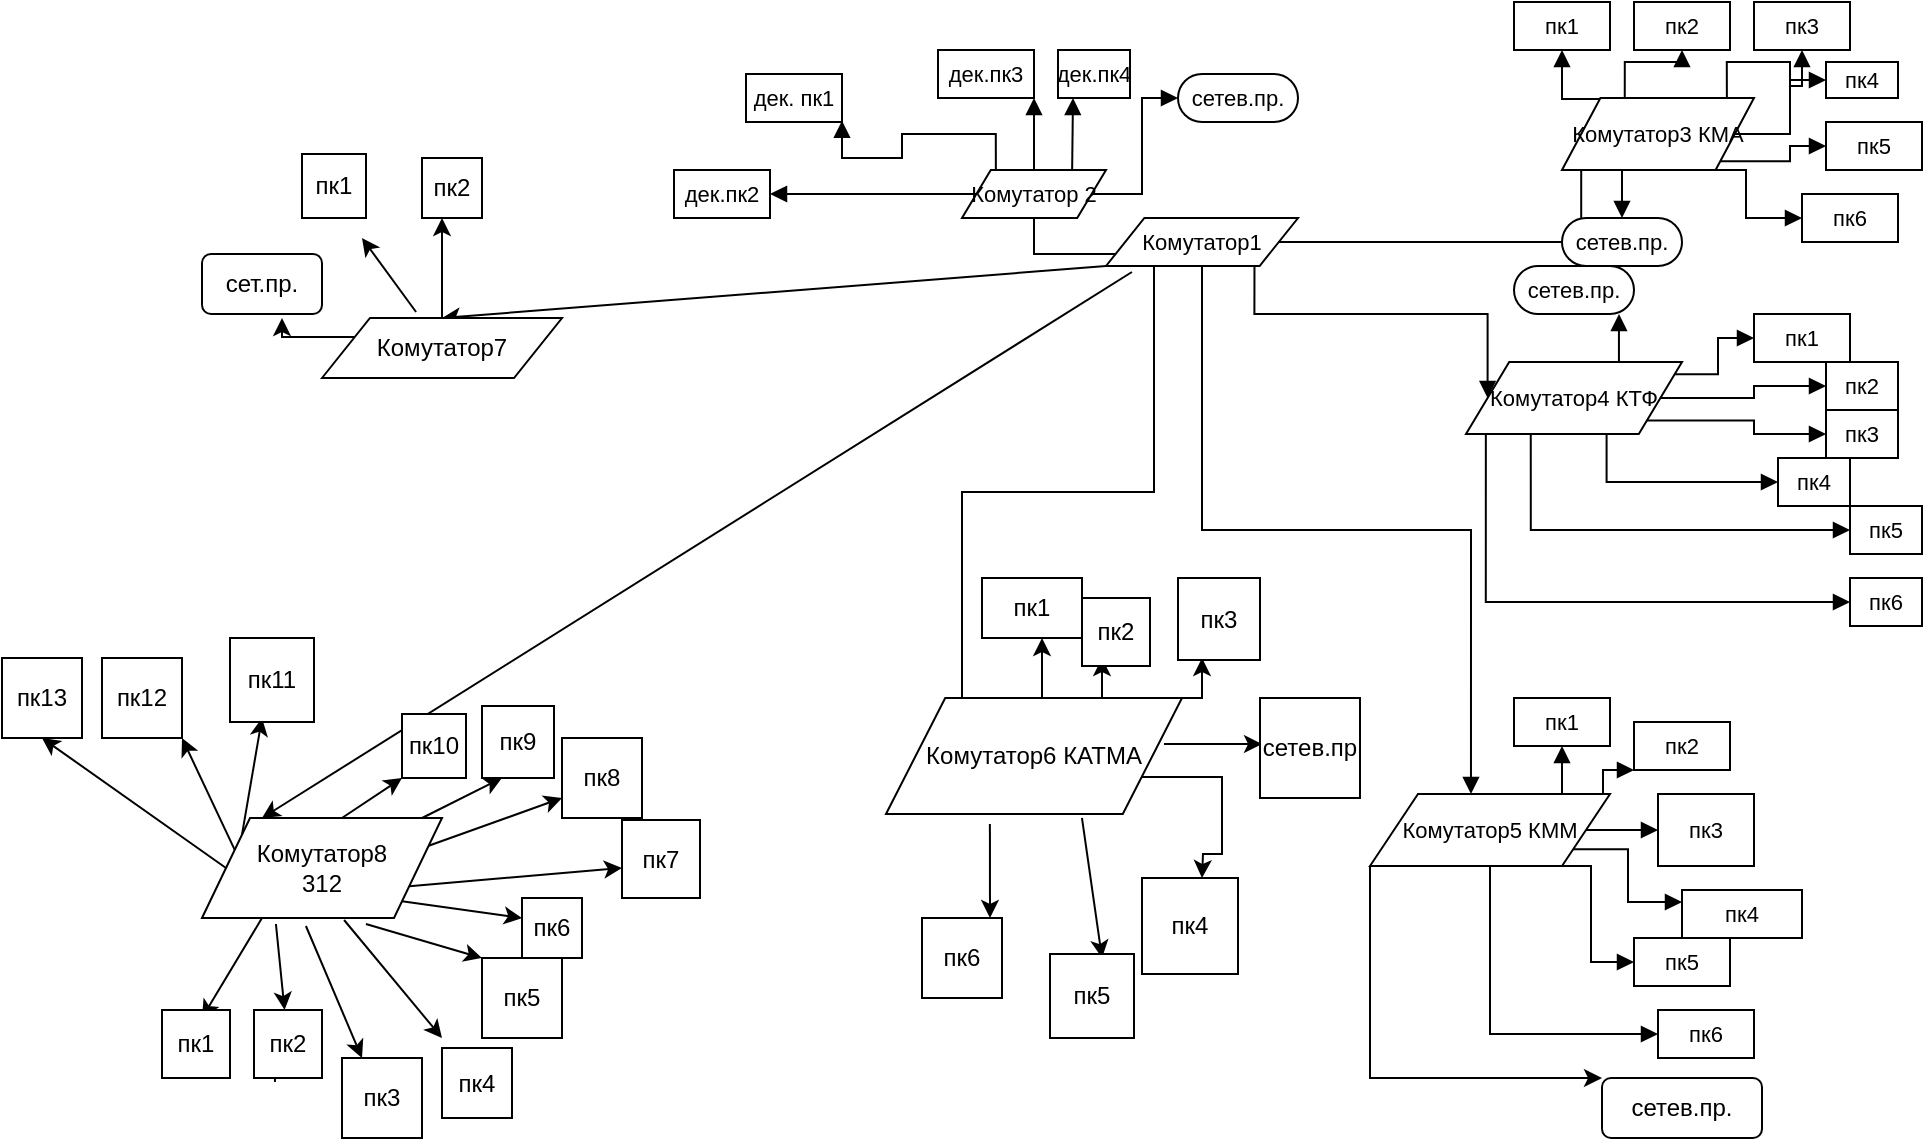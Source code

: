 <mxfile version="12.9.4" type="github">
  <diagram id="tCEdVtV2yrPyuMiL_AUU" name="Page-1">
    <mxGraphModel dx="1695" dy="492" grid="1" gridSize="10" guides="1" tooltips="1" connect="1" arrows="1" fold="1" page="1" pageScale="1" pageWidth="827" pageHeight="1169" math="0" shadow="0">
      <root>
        <mxCell id="0" />
        <mxCell id="1" parent="0" />
        <UserObject label="Комутатор 2" lucidchartObjectId="yBeLvzLdUMYs" id="kMEdtkKHNA9m5cFZhIJ4-67">
          <mxCell style="html=1;whiteSpace=wrap;shape=parallelogram;perimeter=parallelogramPerimeter;anchorPointDirection=0;fontSize=11;fontColor=#000000;spacing=3;strokeOpacity=100;" vertex="1" parent="1">
            <mxGeometry x="370" y="226" width="72" height="24" as="geometry" />
          </mxCell>
        </UserObject>
        <UserObject label="" lucidchartObjectId="WDeLQESorm7B" id="kMEdtkKHNA9m5cFZhIJ4-68">
          <mxCell style="html=1;jettySize=18;fontSize=11;strokeOpacity=100;rounded=1;arcSize=0;edgeStyle=elbowEdgeStyle;startArrow=none;;endArrow=block;endFill=1;;exitX=0.5;exitY=-0.025;exitPerimeter=1;" edge="1" parent="1" source="kMEdtkKHNA9m5cFZhIJ4-67">
            <mxGeometry width="100" height="100" relative="1" as="geometry">
              <mxPoint x="406" y="190" as="targetPoint" />
            </mxGeometry>
          </mxCell>
        </UserObject>
        <UserObject label="" lucidchartObjectId="7DeLPg19uTbh" id="kMEdtkKHNA9m5cFZhIJ4-69">
          <mxCell style="html=1;jettySize=18;fontSize=11;strokeOpacity=100;rounded=1;arcSize=0;edgeStyle=elbowEdgeStyle;startArrow=none;;endArrow=block;endFill=1;;exitX=0.778;exitY=-0.025;exitPerimeter=1;" edge="1" parent="1" source="kMEdtkKHNA9m5cFZhIJ4-67">
            <mxGeometry width="100" height="100" relative="1" as="geometry">
              <mxPoint x="426" y="190" as="targetPoint" />
            </mxGeometry>
          </mxCell>
        </UserObject>
        <UserObject label="" lucidchartObjectId="zEeLylu3TFvt" id="kMEdtkKHNA9m5cFZhIJ4-70">
          <mxCell style="html=1;jettySize=18;fontSize=11;strokeOpacity=100;rounded=1;arcSize=0;edgeStyle=orthogonalEdgeStyle;startArrow=none;;endArrow=block;endFill=1;;exitX=0.036;exitY=0.5;exitPerimeter=1;entryX=1.012;entryY=0.5;entryPerimeter=1;" edge="1" parent="1" source="kMEdtkKHNA9m5cFZhIJ4-67" target="kMEdtkKHNA9m5cFZhIJ4-72">
            <mxGeometry width="100" height="100" relative="1" as="geometry" />
          </mxCell>
        </UserObject>
        <UserObject label="дек. пк1" lucidchartObjectId="KEeLgRFHK49F" id="kMEdtkKHNA9m5cFZhIJ4-71">
          <mxCell style="html=1;whiteSpace=wrap;;fontSize=11;fontColor=#000000;spacing=3;strokeOpacity=100;" vertex="1" parent="1">
            <mxGeometry x="262" y="178" width="48" height="24" as="geometry" />
          </mxCell>
        </UserObject>
        <UserObject label="дек.пк2" lucidchartObjectId="NFeLBRnP89FJ" id="kMEdtkKHNA9m5cFZhIJ4-72">
          <mxCell style="html=1;whiteSpace=wrap;;fontSize=11;fontColor=#000000;spacing=3;strokeOpacity=100;" vertex="1" parent="1">
            <mxGeometry x="226" y="226" width="48" height="24" as="geometry" />
          </mxCell>
        </UserObject>
        <UserObject label="дек.пк3" lucidchartObjectId="3GeLJVwuW6FZ" id="kMEdtkKHNA9m5cFZhIJ4-73">
          <mxCell style="html=1;whiteSpace=wrap;;fontSize=11;fontColor=#000000;spacing=3;strokeOpacity=100;" vertex="1" parent="1">
            <mxGeometry x="358" y="166" width="48" height="24" as="geometry" />
          </mxCell>
        </UserObject>
        <UserObject label="дек.пк4" lucidchartObjectId="KKeL5k.xJ_Xt" id="kMEdtkKHNA9m5cFZhIJ4-74">
          <mxCell style="html=1;whiteSpace=wrap;;fontSize=11;fontColor=#000000;spacing=3;strokeOpacity=100;" vertex="1" parent="1">
            <mxGeometry x="418" y="166" width="36" height="24" as="geometry" />
          </mxCell>
        </UserObject>
        <UserObject label="" lucidchartObjectId="tLeLnBcP_nJ." id="kMEdtkKHNA9m5cFZhIJ4-75">
          <mxCell style="html=1;jettySize=18;fontSize=11;strokeOpacity=100;rounded=1;arcSize=0;edgeStyle=orthogonalEdgeStyle;startArrow=none;;endArrow=block;endFill=1;;exitX=0.964;exitY=0.5;exitPerimeter=1;entryX=-0.01;entryY=0.5;entryPerimeter=1;" edge="1" parent="1" source="kMEdtkKHNA9m5cFZhIJ4-67" target="kMEdtkKHNA9m5cFZhIJ4-77">
            <mxGeometry width="100" height="100" relative="1" as="geometry" />
          </mxCell>
        </UserObject>
        <UserObject label="" lucidchartObjectId="zLeLQ8DbRR78" id="kMEdtkKHNA9m5cFZhIJ4-76">
          <mxCell style="html=1;jettySize=18;fontSize=11;strokeOpacity=100;rounded=1;arcSize=0;edgeStyle=orthogonalEdgeStyle;startArrow=none;;endArrow=block;endFill=1;;exitX=0.222;exitY=-0.025;exitPerimeter=1;entryX=1.012;entryY=0.983;entryPerimeter=1;" edge="1" parent="1" source="kMEdtkKHNA9m5cFZhIJ4-67" target="kMEdtkKHNA9m5cFZhIJ4-71">
            <mxGeometry width="100" height="100" relative="1" as="geometry" />
          </mxCell>
        </UserObject>
        <UserObject label="сетев.пр." lucidchartObjectId="dMeLnsgY4nmS" id="kMEdtkKHNA9m5cFZhIJ4-77">
          <mxCell style="html=1;whiteSpace=wrap;rounded=1;arcSize=50;fontSize=11;fontColor=#000000;spacing=3;strokeOpacity=100;" vertex="1" parent="1">
            <mxGeometry x="478" y="178" width="60" height="24" as="geometry" />
          </mxCell>
        </UserObject>
        <UserObject label="" lucidchartObjectId="0MeL2Yl.JyQ-" id="kMEdtkKHNA9m5cFZhIJ4-78">
          <mxCell style="html=1;jettySize=18;fontSize=11;strokeOpacity=100;rounded=1;arcSize=0;edgeStyle=orthogonalEdgeStyle;startArrow=none;;endArrow=block;endFill=1;;exitX=0.5;exitY=1.025;exitPerimeter=1;entryX=0.027;entryY=0.5;entryPerimeter=1;" edge="1" parent="1" source="kMEdtkKHNA9m5cFZhIJ4-67" target="kMEdtkKHNA9m5cFZhIJ4-79">
            <mxGeometry width="100" height="100" relative="1" as="geometry" />
          </mxCell>
        </UserObject>
        <mxCell id="kMEdtkKHNA9m5cFZhIJ4-134" style="edgeStyle=orthogonalEdgeStyle;rounded=0;orthogonalLoop=1;jettySize=auto;html=1;exitX=0.25;exitY=1;exitDx=0;exitDy=0;" edge="1" parent="1" source="kMEdtkKHNA9m5cFZhIJ4-79">
          <mxGeometry relative="1" as="geometry">
            <mxPoint x="370" y="500" as="targetPoint" />
            <Array as="points">
              <mxPoint x="466" y="387" />
              <mxPoint x="370" y="387" />
            </Array>
          </mxGeometry>
        </mxCell>
        <UserObject label="Комутатор1" lucidchartObjectId="bPeLyD93dd_p" id="kMEdtkKHNA9m5cFZhIJ4-79">
          <mxCell style="html=1;whiteSpace=wrap;shape=parallelogram;perimeter=parallelogramPerimeter;anchorPointDirection=0;fontSize=11;fontColor=#000000;spacing=3;strokeOpacity=100;" vertex="1" parent="1">
            <mxGeometry x="442" y="250" width="96" height="24" as="geometry" />
          </mxCell>
        </UserObject>
        <UserObject label="" lucidchartObjectId="OPeLusnEbFE." id="kMEdtkKHNA9m5cFZhIJ4-80">
          <mxCell style="html=1;jettySize=18;fontSize=11;strokeOpacity=100;rounded=1;arcSize=0;edgeStyle=orthogonalEdgeStyle;startArrow=none;;endArrow=block;endFill=1;;exitX=0.973;exitY=0.5;exitPerimeter=1;entryX=0.044;entryY=0.5;entryPerimeter=1;" edge="1" parent="1" source="kMEdtkKHNA9m5cFZhIJ4-79" target="kMEdtkKHNA9m5cFZhIJ4-81">
            <mxGeometry width="100" height="100" relative="1" as="geometry" />
          </mxCell>
        </UserObject>
        <UserObject label="Комутатор3 КМА" lucidchartObjectId="6PeL-cOVopvk" id="kMEdtkKHNA9m5cFZhIJ4-81">
          <mxCell style="html=1;whiteSpace=wrap;shape=parallelogram;perimeter=parallelogramPerimeter;anchorPointDirection=0;fontSize=11;fontColor=#000000;spacing=3;strokeOpacity=100;" vertex="1" parent="1">
            <mxGeometry x="670" y="190" width="96" height="36" as="geometry" />
          </mxCell>
        </UserObject>
        <UserObject label="" lucidchartObjectId="8QeL5plcT_X1" id="kMEdtkKHNA9m5cFZhIJ4-82">
          <mxCell style="html=1;jettySize=18;fontSize=11;strokeOpacity=100;rounded=1;arcSize=0;edgeStyle=orthogonalEdgeStyle;startArrow=none;;endArrow=block;endFill=1;;exitX=0.179;exitY=-0.017;exitPerimeter=1;entryX=0.5;entryY=1.025;entryPerimeter=1;" edge="1" parent="1" source="kMEdtkKHNA9m5cFZhIJ4-81" target="kMEdtkKHNA9m5cFZhIJ4-83">
            <mxGeometry width="100" height="100" relative="1" as="geometry" />
          </mxCell>
        </UserObject>
        <UserObject label="пк1" lucidchartObjectId="-QeL1cLgpZGJ" id="kMEdtkKHNA9m5cFZhIJ4-83">
          <mxCell style="html=1;whiteSpace=wrap;;fontSize=11;fontColor=#000000;spacing=3;strokeOpacity=100;" vertex="1" parent="1">
            <mxGeometry x="646" y="142" width="48" height="24" as="geometry" />
          </mxCell>
        </UserObject>
        <UserObject label="" lucidchartObjectId="tReL9VMTUmcy" id="kMEdtkKHNA9m5cFZhIJ4-84">
          <mxCell style="html=1;jettySize=18;fontSize=11;strokeOpacity=100;rounded=1;arcSize=0;edgeStyle=orthogonalEdgeStyle;startArrow=none;;endArrow=block;endFill=1;;exitX=0.321;exitY=-0.017;exitPerimeter=1;entryX=0.5;entryY=1.025;entryPerimeter=1;" edge="1" parent="1" source="kMEdtkKHNA9m5cFZhIJ4-81" target="kMEdtkKHNA9m5cFZhIJ4-85">
            <mxGeometry width="100" height="100" relative="1" as="geometry" />
          </mxCell>
        </UserObject>
        <UserObject label="пк2" lucidchartObjectId="vReLpdF5eA3n" id="kMEdtkKHNA9m5cFZhIJ4-85">
          <mxCell style="html=1;whiteSpace=wrap;;fontSize=11;fontColor=#000000;spacing=3;strokeOpacity=100;" vertex="1" parent="1">
            <mxGeometry x="706" y="142" width="48" height="24" as="geometry" />
          </mxCell>
        </UserObject>
        <UserObject label="" lucidchartObjectId="2ReLjyjrBUgN" id="kMEdtkKHNA9m5cFZhIJ4-86">
          <mxCell style="html=1;jettySize=18;fontSize=11;strokeOpacity=100;rounded=1;arcSize=0;edgeStyle=orthogonalEdgeStyle;startArrow=none;;endArrow=block;endFill=1;;exitX=0.871;exitY=-0.017;exitPerimeter=1;entryX=0.5;entryY=1.025;entryPerimeter=1;" edge="1" parent="1" source="kMEdtkKHNA9m5cFZhIJ4-81" target="kMEdtkKHNA9m5cFZhIJ4-87">
            <mxGeometry width="100" height="100" relative="1" as="geometry" />
          </mxCell>
        </UserObject>
        <UserObject label="пк3" lucidchartObjectId="4ReLyrXbLQmU" id="kMEdtkKHNA9m5cFZhIJ4-87">
          <mxCell style="html=1;whiteSpace=wrap;;fontSize=11;fontColor=#000000;spacing=3;strokeOpacity=100;" vertex="1" parent="1">
            <mxGeometry x="766" y="142" width="48" height="24" as="geometry" />
          </mxCell>
        </UserObject>
        <UserObject label="" lucidchartObjectId="wSeL-i3hTxI5" id="kMEdtkKHNA9m5cFZhIJ4-88">
          <mxCell style="html=1;jettySize=18;fontSize=11;strokeOpacity=100;rounded=1;arcSize=0;edgeStyle=orthogonalEdgeStyle;startArrow=none;;endArrow=block;endFill=1;;exitX=0.956;exitY=0.5;exitPerimeter=1;entryX=-0.017;entryY=0.5;entryPerimeter=1;" edge="1" parent="1" source="kMEdtkKHNA9m5cFZhIJ4-81" target="kMEdtkKHNA9m5cFZhIJ4-89">
            <mxGeometry width="100" height="100" relative="1" as="geometry" />
          </mxCell>
        </UserObject>
        <UserObject label="пк4" lucidchartObjectId="QSeLsOmYK.J1" id="kMEdtkKHNA9m5cFZhIJ4-89">
          <mxCell style="html=1;whiteSpace=wrap;;fontSize=11;fontColor=#000000;spacing=3;strokeOpacity=100;" vertex="1" parent="1">
            <mxGeometry x="802" y="172" width="36" height="18" as="geometry" />
          </mxCell>
        </UserObject>
        <UserObject label="" lucidchartObjectId="kTeL2VxqjQ5h" id="kMEdtkKHNA9m5cFZhIJ4-90">
          <mxCell style="html=1;jettySize=18;fontSize=11;strokeOpacity=100;rounded=1;arcSize=0;edgeStyle=orthogonalEdgeStyle;startArrow=none;;endArrow=block;endFill=1;;exitX=0.909;exitY=0.975;exitPerimeter=1;entryX=-0.013;entryY=0.5;entryPerimeter=1;" edge="1" parent="1" source="kMEdtkKHNA9m5cFZhIJ4-81" target="kMEdtkKHNA9m5cFZhIJ4-91">
            <mxGeometry width="100" height="100" relative="1" as="geometry" />
          </mxCell>
        </UserObject>
        <UserObject label="пк5" lucidchartObjectId="pTeLIEWrOnGj" id="kMEdtkKHNA9m5cFZhIJ4-91">
          <mxCell style="html=1;whiteSpace=wrap;;fontSize=11;fontColor=#000000;spacing=3;strokeOpacity=100;" vertex="1" parent="1">
            <mxGeometry x="802" y="202" width="48" height="24" as="geometry" />
          </mxCell>
        </UserObject>
        <UserObject label="" lucidchartObjectId="1TeLiv8bZTe~" id="kMEdtkKHNA9m5cFZhIJ4-92">
          <mxCell style="html=1;jettySize=18;fontSize=11;strokeOpacity=100;rounded=1;arcSize=0;edgeStyle=elbowEdgeStyle;startArrow=none;;endArrow=block;endFill=1;;exitX=0.671;exitY=1.017;exitPerimeter=1;" edge="1" parent="1" source="kMEdtkKHNA9m5cFZhIJ4-81">
            <mxGeometry width="100" height="100" relative="1" as="geometry">
              <mxPoint x="790" y="250" as="targetPoint" />
            </mxGeometry>
          </mxCell>
        </UserObject>
        <UserObject label="пк6" lucidchartObjectId="6TeL5~qx4f7w" id="kMEdtkKHNA9m5cFZhIJ4-93">
          <mxCell style="html=1;whiteSpace=wrap;;fontSize=11;fontColor=#000000;spacing=3;strokeOpacity=100;" vertex="1" parent="1">
            <mxGeometry x="790" y="238" width="48" height="24" as="geometry" />
          </mxCell>
        </UserObject>
        <UserObject label="" lucidchartObjectId="wUeLjWl8xUXS" id="kMEdtkKHNA9m5cFZhIJ4-94">
          <mxCell style="html=1;jettySize=18;fontSize=11;strokeOpacity=100;rounded=1;arcSize=0;edgeStyle=orthogonalEdgeStyle;startArrow=none;;endArrow=block;endFill=1;;exitX=0.5;exitY=1.017;exitPerimeter=1;entryX=0.5;entryY=-0.025;entryPerimeter=1;" edge="1" parent="1" source="kMEdtkKHNA9m5cFZhIJ4-81" target="kMEdtkKHNA9m5cFZhIJ4-95">
            <mxGeometry width="100" height="100" relative="1" as="geometry" />
          </mxCell>
        </UserObject>
        <UserObject label="сетев.пр." lucidchartObjectId="AUeLVfZtwuTp" id="kMEdtkKHNA9m5cFZhIJ4-95">
          <mxCell style="html=1;whiteSpace=wrap;rounded=1;arcSize=50;fontSize=11;fontColor=#000000;spacing=3;strokeOpacity=100;" vertex="1" parent="1">
            <mxGeometry x="670" y="250" width="60" height="24" as="geometry" />
          </mxCell>
        </UserObject>
        <UserObject label="" lucidchartObjectId="_VeLV8iT1GOf" id="kMEdtkKHNA9m5cFZhIJ4-96">
          <mxCell style="html=1;jettySize=18;fontSize=11;strokeOpacity=100;rounded=1;arcSize=0;edgeStyle=orthogonalEdgeStyle;startArrow=none;;endArrow=block;endFill=1;;exitX=0.787;exitY=1.025;exitPerimeter=1;entryX=0.039;entryY=0.5;entryPerimeter=1;" edge="1" parent="1" source="kMEdtkKHNA9m5cFZhIJ4-79" target="kMEdtkKHNA9m5cFZhIJ4-99">
            <mxGeometry width="100" height="100" relative="1" as="geometry" />
          </mxCell>
        </UserObject>
        <mxCell id="kMEdtkKHNA9m5cFZhIJ4-97" value="  " style="text;html=1;resizable=0;labelBackgroundColor=#ffffff;align=center;verticalAlign=middle;fontColor=#000000ff;;fontSize=12.8;" vertex="1" parent="kMEdtkKHNA9m5cFZhIJ4-96">
          <mxGeometry x="0.953" relative="1" as="geometry" />
        </mxCell>
        <mxCell id="kMEdtkKHNA9m5cFZhIJ4-98" value="  " style="text;html=1;resizable=0;labelBackgroundColor=#ffffff;align=center;verticalAlign=middle;fontColor=#000000ff;;fontSize=12.8;" vertex="1" parent="kMEdtkKHNA9m5cFZhIJ4-96">
          <mxGeometry x="0.868" relative="1" as="geometry" />
        </mxCell>
        <UserObject label="Комутатор4 КТФ" lucidchartObjectId="4ZeL2zSNYjKX" id="kMEdtkKHNA9m5cFZhIJ4-99">
          <mxCell style="html=1;whiteSpace=wrap;shape=parallelogram;perimeter=parallelogramPerimeter;anchorPointDirection=0;fontSize=11;fontColor=#000000;spacing=3;strokeOpacity=100;" vertex="1" parent="1">
            <mxGeometry x="622" y="322" width="108" height="36" as="geometry" />
          </mxCell>
        </UserObject>
        <UserObject label="" lucidchartObjectId="o1eLUhJ7Lu5r" id="kMEdtkKHNA9m5cFZhIJ4-100">
          <mxCell style="html=1;jettySize=18;fontSize=11;strokeOpacity=100;rounded=1;arcSize=0;edgeStyle=orthogonalEdgeStyle;startArrow=none;;endArrow=block;endFill=1;;exitX=0.992;exitY=0.152;exitPerimeter=1;entryX=-0.013;entryY=0.5;entryPerimeter=1;" edge="1" parent="1" source="kMEdtkKHNA9m5cFZhIJ4-99" target="kMEdtkKHNA9m5cFZhIJ4-101">
            <mxGeometry width="100" height="100" relative="1" as="geometry" />
          </mxCell>
        </UserObject>
        <UserObject label="пк1" lucidchartObjectId="q1eLab_4ObnA" id="kMEdtkKHNA9m5cFZhIJ4-101">
          <mxCell style="html=1;whiteSpace=wrap;;fontSize=11;fontColor=#000000;spacing=3;strokeOpacity=100;" vertex="1" parent="1">
            <mxGeometry x="766" y="298" width="48" height="24" as="geometry" />
          </mxCell>
        </UserObject>
        <UserObject label="" lucidchartObjectId="P1eLhRnYtV0u" id="kMEdtkKHNA9m5cFZhIJ4-102">
          <mxCell style="html=1;jettySize=18;fontSize=11;strokeOpacity=100;rounded=1;arcSize=0;edgeStyle=orthogonalEdgeStyle;startArrow=none;;endArrow=block;endFill=1;;exitX=0.961;exitY=0.5;exitPerimeter=1;entryX=-0.017;entryY=0.5;entryPerimeter=1;" edge="1" parent="1" source="kMEdtkKHNA9m5cFZhIJ4-99" target="kMEdtkKHNA9m5cFZhIJ4-103">
            <mxGeometry width="100" height="100" relative="1" as="geometry" />
          </mxCell>
        </UserObject>
        <UserObject label="пк2" lucidchartObjectId="R1eLJJmS1OZ2" id="kMEdtkKHNA9m5cFZhIJ4-103">
          <mxCell style="html=1;whiteSpace=wrap;;fontSize=11;fontColor=#000000;spacing=3;strokeOpacity=100;" vertex="1" parent="1">
            <mxGeometry x="802" y="322" width="36" height="24" as="geometry" />
          </mxCell>
        </UserObject>
        <UserObject label="" lucidchartObjectId="b2eL4HsrwDXw" id="kMEdtkKHNA9m5cFZhIJ4-104">
          <mxCell style="html=1;jettySize=18;fontSize=11;strokeOpacity=100;rounded=1;arcSize=0;edgeStyle=orthogonalEdgeStyle;startArrow=none;;endArrow=block;endFill=1;;exitX=0.926;exitY=0.897;exitPerimeter=1;entryX=-0.017;entryY=0.5;entryPerimeter=1;" edge="1" parent="1" source="kMEdtkKHNA9m5cFZhIJ4-99" target="kMEdtkKHNA9m5cFZhIJ4-105">
            <mxGeometry width="100" height="100" relative="1" as="geometry" />
          </mxCell>
        </UserObject>
        <UserObject label="пк3" lucidchartObjectId="d2eL3kZu5aE5" id="kMEdtkKHNA9m5cFZhIJ4-105">
          <mxCell style="html=1;whiteSpace=wrap;;fontSize=11;fontColor=#000000;spacing=3;strokeOpacity=100;" vertex="1" parent="1">
            <mxGeometry x="802" y="346" width="36" height="24" as="geometry" />
          </mxCell>
        </UserObject>
        <UserObject label="" lucidchartObjectId="x2eLgCp_tn5K" id="kMEdtkKHNA9m5cFZhIJ4-106">
          <mxCell style="html=1;jettySize=18;fontSize=11;strokeOpacity=100;rounded=1;arcSize=0;edgeStyle=orthogonalEdgeStyle;startArrow=none;;endArrow=block;endFill=1;;exitX=0.656;exitY=1.017;exitPerimeter=1;entryX=-0.017;entryY=0.5;entryPerimeter=1;" edge="1" parent="1" source="kMEdtkKHNA9m5cFZhIJ4-99" target="kMEdtkKHNA9m5cFZhIJ4-107">
            <mxGeometry width="100" height="100" relative="1" as="geometry" />
          </mxCell>
        </UserObject>
        <UserObject label="пк4" lucidchartObjectId="F2eLbL1-iT2B" id="kMEdtkKHNA9m5cFZhIJ4-107">
          <mxCell style="html=1;whiteSpace=wrap;;fontSize=11;fontColor=#000000;spacing=3;strokeOpacity=100;" vertex="1" parent="1">
            <mxGeometry x="778" y="370" width="36" height="24" as="geometry" />
          </mxCell>
        </UserObject>
        <UserObject label="" lucidchartObjectId="i3eL.2hhIBji" id="kMEdtkKHNA9m5cFZhIJ4-108">
          <mxCell style="html=1;jettySize=18;fontSize=11;strokeOpacity=100;rounded=1;arcSize=0;edgeStyle=orthogonalEdgeStyle;startArrow=none;;endArrow=block;endFill=1;;exitX=0.293;exitY=1.017;exitPerimeter=1;entryX=-0.017;entryY=0.5;entryPerimeter=1;" edge="1" parent="1" source="kMEdtkKHNA9m5cFZhIJ4-99" target="kMEdtkKHNA9m5cFZhIJ4-109">
            <mxGeometry width="100" height="100" relative="1" as="geometry" />
          </mxCell>
        </UserObject>
        <UserObject label="пк5" lucidchartObjectId="n3eLYy2jl4jn" id="kMEdtkKHNA9m5cFZhIJ4-109">
          <mxCell style="html=1;whiteSpace=wrap;;fontSize=11;fontColor=#000000;spacing=3;strokeOpacity=100;" vertex="1" parent="1">
            <mxGeometry x="814" y="394" width="36" height="24" as="geometry" />
          </mxCell>
        </UserObject>
        <UserObject label="" lucidchartObjectId="W3eL-4sLMcue" id="kMEdtkKHNA9m5cFZhIJ4-110">
          <mxCell style="html=1;jettySize=18;fontSize=11;strokeOpacity=100;rounded=1;arcSize=0;edgeStyle=orthogonalEdgeStyle;startArrow=none;;endArrow=block;endFill=1;;exitX=0.078;exitY=1.017;exitPerimeter=1;entryX=-0.017;entryY=0.5;entryPerimeter=1;" edge="1" parent="1" source="kMEdtkKHNA9m5cFZhIJ4-99" target="kMEdtkKHNA9m5cFZhIJ4-111">
            <mxGeometry width="100" height="100" relative="1" as="geometry" />
          </mxCell>
        </UserObject>
        <UserObject label="пк6" lucidchartObjectId="43eLGQztWpvc" id="kMEdtkKHNA9m5cFZhIJ4-111">
          <mxCell style="html=1;whiteSpace=wrap;;fontSize=11;fontColor=#000000;spacing=3;strokeOpacity=100;" vertex="1" parent="1">
            <mxGeometry x="814" y="430" width="36" height="24" as="geometry" />
          </mxCell>
        </UserObject>
        <UserObject label="" lucidchartObjectId="A4eL48dvVlbz" id="kMEdtkKHNA9m5cFZhIJ4-112">
          <mxCell style="html=1;jettySize=18;fontSize=11;strokeOpacity=100;rounded=1;arcSize=0;edgeStyle=elbowEdgeStyle;startArrow=none;;endArrow=block;endFill=1;;exitX=0.715;exitY=-0.017;exitPerimeter=1;" edge="1" parent="1" source="kMEdtkKHNA9m5cFZhIJ4-99">
            <mxGeometry width="100" height="100" relative="1" as="geometry">
              <mxPoint x="699" y="298" as="targetPoint" />
            </mxGeometry>
          </mxCell>
        </UserObject>
        <UserObject label="сетев.пр." lucidchartObjectId="E4eLjE13WgeE" id="kMEdtkKHNA9m5cFZhIJ4-113">
          <mxCell style="html=1;whiteSpace=wrap;rounded=1;arcSize=50;fontSize=11;fontColor=#000000;spacing=3;strokeOpacity=100;" vertex="1" parent="1">
            <mxGeometry x="646" y="274" width="60" height="24" as="geometry" />
          </mxCell>
        </UserObject>
        <UserObject label="" lucidchartObjectId="~5eL3Mcixr63" id="kMEdtkKHNA9m5cFZhIJ4-114">
          <mxCell style="html=1;jettySize=18;fontSize=11;strokeOpacity=100;rounded=1;arcSize=0;edgeStyle=orthogonalEdgeStyle;startArrow=none;;endArrow=block;endFill=1;;exitX=0.5;exitY=1.025;exitPerimeter=1;entryX=0.418;entryY=-0.017;entryPerimeter=1;" edge="1" parent="1" source="kMEdtkKHNA9m5cFZhIJ4-79" target="kMEdtkKHNA9m5cFZhIJ4-115">
            <mxGeometry width="100" height="100" relative="1" as="geometry" />
          </mxCell>
        </UserObject>
        <mxCell id="kMEdtkKHNA9m5cFZhIJ4-129" style="edgeStyle=orthogonalEdgeStyle;rounded=0;orthogonalLoop=1;jettySize=auto;html=1;exitX=0;exitY=1;exitDx=0;exitDy=0;" edge="1" parent="1" source="kMEdtkKHNA9m5cFZhIJ4-115">
          <mxGeometry relative="1" as="geometry">
            <mxPoint x="690" y="680" as="targetPoint" />
            <Array as="points">
              <mxPoint x="574" y="680" />
              <mxPoint x="660" y="680" />
            </Array>
          </mxGeometry>
        </mxCell>
        <UserObject label="Комутатор5 КММ" lucidchartObjectId="h6eL3cCEds9L" id="kMEdtkKHNA9m5cFZhIJ4-115">
          <mxCell style="html=1;whiteSpace=wrap;shape=parallelogram;perimeter=parallelogramPerimeter;anchorPointDirection=0;fontSize=11;fontColor=#000000;spacing=3;strokeOpacity=100;" vertex="1" parent="1">
            <mxGeometry x="574" y="538" width="120" height="36" as="geometry" />
          </mxCell>
        </UserObject>
        <UserObject label="" lucidchartObjectId="O6eLsNuF2dHA" id="kMEdtkKHNA9m5cFZhIJ4-116">
          <mxCell style="html=1;jettySize=18;fontSize=11;strokeOpacity=100;rounded=1;arcSize=0;edgeStyle=orthogonalEdgeStyle;startArrow=none;;endArrow=block;endFill=1;;exitX=0.63;exitY=-0.017;exitPerimeter=1;entryX=0.5;entryY=1.025;entryPerimeter=1;" edge="1" parent="1" source="kMEdtkKHNA9m5cFZhIJ4-115" target="kMEdtkKHNA9m5cFZhIJ4-117">
            <mxGeometry width="100" height="100" relative="1" as="geometry" />
          </mxCell>
        </UserObject>
        <UserObject label="пк1" lucidchartObjectId="P6eLw_91-S-0" id="kMEdtkKHNA9m5cFZhIJ4-117">
          <mxCell style="html=1;whiteSpace=wrap;;fontSize=11;fontColor=#000000;spacing=3;strokeOpacity=100;" vertex="1" parent="1">
            <mxGeometry x="646" y="490" width="48" height="24" as="geometry" />
          </mxCell>
        </UserObject>
        <UserObject label="" lucidchartObjectId=".6eLzfgyxgR8" id="kMEdtkKHNA9m5cFZhIJ4-118">
          <mxCell style="html=1;jettySize=18;fontSize=11;strokeOpacity=100;rounded=1;arcSize=0;edgeStyle=elbowEdgeStyle;startArrow=none;;endArrow=block;endFill=1;;exitX=0.857;exitY=-0.017;exitPerimeter=1;" edge="1" parent="1" source="kMEdtkKHNA9m5cFZhIJ4-115">
            <mxGeometry width="100" height="100" relative="1" as="geometry">
              <mxPoint x="706" y="526" as="targetPoint" />
            </mxGeometry>
          </mxCell>
        </UserObject>
        <UserObject label="пк2" lucidchartObjectId="c7eLxzGFsZRN" id="kMEdtkKHNA9m5cFZhIJ4-119">
          <mxCell style="html=1;whiteSpace=wrap;;fontSize=11;fontColor=#000000;spacing=3;strokeOpacity=100;" vertex="1" parent="1">
            <mxGeometry x="706" y="502" width="48" height="24" as="geometry" />
          </mxCell>
        </UserObject>
        <UserObject label="" lucidchartObjectId="z7eLXHqL0Oku" id="kMEdtkKHNA9m5cFZhIJ4-120">
          <mxCell style="html=1;jettySize=18;fontSize=11;strokeOpacity=100;rounded=1;arcSize=0;edgeStyle=orthogonalEdgeStyle;startArrow=none;;endArrow=block;endFill=1;;exitX=0.965;exitY=0.5;exitPerimeter=1;entryX=-0.013;entryY=0.5;entryPerimeter=1;" edge="1" parent="1" source="kMEdtkKHNA9m5cFZhIJ4-115" target="kMEdtkKHNA9m5cFZhIJ4-121">
            <mxGeometry width="100" height="100" relative="1" as="geometry" />
          </mxCell>
        </UserObject>
        <UserObject label="пк3" lucidchartObjectId="C7eL2jF3QpI7" id="kMEdtkKHNA9m5cFZhIJ4-121">
          <mxCell style="html=1;whiteSpace=wrap;;fontSize=11;fontColor=#000000;spacing=3;strokeOpacity=100;" vertex="1" parent="1">
            <mxGeometry x="718" y="538" width="48" height="36" as="geometry" />
          </mxCell>
        </UserObject>
        <UserObject label="" lucidchartObjectId="T7eLR~d1mIYM" id="kMEdtkKHNA9m5cFZhIJ4-122">
          <mxCell style="html=1;jettySize=18;fontSize=11;strokeOpacity=100;rounded=1;arcSize=0;edgeStyle=elbowEdgeStyle;startArrow=none;;endArrow=block;endFill=1;;exitX=0.938;exitY=0.839;exitPerimeter=1;" edge="1" parent="1" source="kMEdtkKHNA9m5cFZhIJ4-115">
            <mxGeometry width="100" height="100" relative="1" as="geometry">
              <mxPoint x="730" y="592" as="targetPoint" />
            </mxGeometry>
          </mxCell>
        </UserObject>
        <UserObject label="пк4" lucidchartObjectId="Y7eLoNFzi4Au" id="kMEdtkKHNA9m5cFZhIJ4-123">
          <mxCell style="html=1;whiteSpace=wrap;;fontSize=11;fontColor=#000000;spacing=3;strokeOpacity=100;" vertex="1" parent="1">
            <mxGeometry x="730" y="586" width="60" height="24" as="geometry" />
          </mxCell>
        </UserObject>
        <UserObject label="" lucidchartObjectId="n8eLV-QkQEbY" id="kMEdtkKHNA9m5cFZhIJ4-124">
          <mxCell style="html=1;jettySize=18;fontSize=11;strokeOpacity=100;rounded=1;arcSize=0;edgeStyle=elbowEdgeStyle;startArrow=none;;endArrow=block;endFill=1;;exitX=0.75;exitY=1.017;exitPerimeter=1;" edge="1" parent="1" source="kMEdtkKHNA9m5cFZhIJ4-115">
            <mxGeometry width="100" height="100" relative="1" as="geometry">
              <mxPoint x="706" y="622" as="targetPoint" />
            </mxGeometry>
          </mxCell>
        </UserObject>
        <UserObject label="пк5" lucidchartObjectId="v8eLu.7Xc5Mr" id="kMEdtkKHNA9m5cFZhIJ4-125">
          <mxCell style="html=1;whiteSpace=wrap;;fontSize=11;fontColor=#000000;spacing=3;strokeOpacity=100;" vertex="1" parent="1">
            <mxGeometry x="706" y="610" width="48" height="24" as="geometry" />
          </mxCell>
        </UserObject>
        <UserObject label="" lucidchartObjectId="i9eLcXZ85ViQ" id="kMEdtkKHNA9m5cFZhIJ4-126">
          <mxCell style="html=1;jettySize=18;fontSize=11;strokeOpacity=100;rounded=1;arcSize=0;edgeStyle=orthogonalEdgeStyle;startArrow=none;;endArrow=block;endFill=1;;exitX=0.5;exitY=1.017;exitPerimeter=1;entryX=-0.013;entryY=0.5;entryPerimeter=1;" edge="1" parent="1" source="kMEdtkKHNA9m5cFZhIJ4-115" target="kMEdtkKHNA9m5cFZhIJ4-127">
            <mxGeometry width="100" height="100" relative="1" as="geometry" />
          </mxCell>
        </UserObject>
        <UserObject label="пк6" lucidchartObjectId="q9eL5bk_v2e1" id="kMEdtkKHNA9m5cFZhIJ4-127">
          <mxCell style="html=1;whiteSpace=wrap;;fontSize=11;fontColor=#000000;spacing=3;strokeOpacity=100;" vertex="1" parent="1">
            <mxGeometry x="718" y="646" width="48" height="24" as="geometry" />
          </mxCell>
        </UserObject>
        <mxCell id="kMEdtkKHNA9m5cFZhIJ4-131" value="сетев.пр." style="rounded=1;whiteSpace=wrap;html=1;" vertex="1" parent="1">
          <mxGeometry x="690" y="680" width="80" height="30" as="geometry" />
        </mxCell>
        <mxCell id="kMEdtkKHNA9m5cFZhIJ4-154" style="edgeStyle=orthogonalEdgeStyle;rounded=0;orthogonalLoop=1;jettySize=auto;html=1;exitX=0.5;exitY=0;exitDx=0;exitDy=0;" edge="1" parent="1" source="kMEdtkKHNA9m5cFZhIJ4-152">
          <mxGeometry relative="1" as="geometry">
            <mxPoint x="410" y="460" as="targetPoint" />
          </mxGeometry>
        </mxCell>
        <mxCell id="kMEdtkKHNA9m5cFZhIJ4-155" style="edgeStyle=orthogonalEdgeStyle;rounded=0;orthogonalLoop=1;jettySize=auto;html=1;exitX=0.75;exitY=0;exitDx=0;exitDy=0;" edge="1" parent="1" source="kMEdtkKHNA9m5cFZhIJ4-152">
          <mxGeometry relative="1" as="geometry">
            <mxPoint x="440" y="470" as="targetPoint" />
          </mxGeometry>
        </mxCell>
        <mxCell id="kMEdtkKHNA9m5cFZhIJ4-156" style="edgeStyle=orthogonalEdgeStyle;rounded=0;orthogonalLoop=1;jettySize=auto;html=1;exitX=1;exitY=0;exitDx=0;exitDy=0;" edge="1" parent="1" source="kMEdtkKHNA9m5cFZhIJ4-152">
          <mxGeometry relative="1" as="geometry">
            <mxPoint x="490" y="470" as="targetPoint" />
          </mxGeometry>
        </mxCell>
        <mxCell id="kMEdtkKHNA9m5cFZhIJ4-158" style="edgeStyle=orthogonalEdgeStyle;rounded=0;orthogonalLoop=1;jettySize=auto;html=1;exitX=1;exitY=0.75;exitDx=0;exitDy=0;" edge="1" parent="1" source="kMEdtkKHNA9m5cFZhIJ4-152">
          <mxGeometry relative="1" as="geometry">
            <mxPoint x="490" y="580" as="targetPoint" />
          </mxGeometry>
        </mxCell>
        <mxCell id="kMEdtkKHNA9m5cFZhIJ4-152" value="Комутатор6 КАТМА" style="shape=parallelogram;perimeter=parallelogramPerimeter;whiteSpace=wrap;html=1;" vertex="1" parent="1">
          <mxGeometry x="332" y="490" width="148" height="58" as="geometry" />
        </mxCell>
        <mxCell id="kMEdtkKHNA9m5cFZhIJ4-153" value="" style="endArrow=classic;html=1;exitX=0.351;exitY=1.086;exitDx=0;exitDy=0;exitPerimeter=0;" edge="1" parent="1" source="kMEdtkKHNA9m5cFZhIJ4-152">
          <mxGeometry width="50" height="50" relative="1" as="geometry">
            <mxPoint x="390" y="680" as="sourcePoint" />
            <mxPoint x="384" y="600" as="targetPoint" />
          </mxGeometry>
        </mxCell>
        <mxCell id="kMEdtkKHNA9m5cFZhIJ4-161" value="пк1" style="rounded=0;whiteSpace=wrap;html=1;" vertex="1" parent="1">
          <mxGeometry x="380" y="430" width="50" height="30" as="geometry" />
        </mxCell>
        <mxCell id="kMEdtkKHNA9m5cFZhIJ4-164" value="пк2" style="whiteSpace=wrap;html=1;aspect=fixed;" vertex="1" parent="1">
          <mxGeometry x="430" y="440" width="34" height="34" as="geometry" />
        </mxCell>
        <mxCell id="kMEdtkKHNA9m5cFZhIJ4-165" value="пк4" style="whiteSpace=wrap;html=1;aspect=fixed;" vertex="1" parent="1">
          <mxGeometry x="460" y="580" width="48" height="48" as="geometry" />
        </mxCell>
        <mxCell id="kMEdtkKHNA9m5cFZhIJ4-166" value="пк3" style="whiteSpace=wrap;html=1;aspect=fixed;" vertex="1" parent="1">
          <mxGeometry x="478" y="430" width="41" height="41" as="geometry" />
        </mxCell>
        <mxCell id="kMEdtkKHNA9m5cFZhIJ4-167" value="" style="endArrow=classic;html=1;exitX=0.662;exitY=1.034;exitDx=0;exitDy=0;exitPerimeter=0;" edge="1" parent="1" source="kMEdtkKHNA9m5cFZhIJ4-152">
          <mxGeometry width="50" height="50" relative="1" as="geometry">
            <mxPoint x="390" y="670" as="sourcePoint" />
            <mxPoint x="440" y="620" as="targetPoint" />
            <Array as="points">
              <mxPoint x="440" y="620" />
            </Array>
          </mxGeometry>
        </mxCell>
        <mxCell id="kMEdtkKHNA9m5cFZhIJ4-168" value="пк5" style="whiteSpace=wrap;html=1;aspect=fixed;" vertex="1" parent="1">
          <mxGeometry x="414" y="618" width="42" height="42" as="geometry" />
        </mxCell>
        <mxCell id="kMEdtkKHNA9m5cFZhIJ4-169" value="пк6" style="whiteSpace=wrap;html=1;aspect=fixed;" vertex="1" parent="1">
          <mxGeometry x="350" y="600" width="40" height="40" as="geometry" />
        </mxCell>
        <mxCell id="kMEdtkKHNA9m5cFZhIJ4-170" value="" style="endArrow=classic;html=1;exitX=0.939;exitY=0.397;exitDx=0;exitDy=0;exitPerimeter=0;" edge="1" parent="1" source="kMEdtkKHNA9m5cFZhIJ4-152">
          <mxGeometry width="50" height="50" relative="1" as="geometry">
            <mxPoint x="390" y="670" as="sourcePoint" />
            <mxPoint x="520" y="513" as="targetPoint" />
          </mxGeometry>
        </mxCell>
        <mxCell id="kMEdtkKHNA9m5cFZhIJ4-171" value="сетев.пр" style="whiteSpace=wrap;html=1;aspect=fixed;" vertex="1" parent="1">
          <mxGeometry x="519" y="490" width="50" height="50" as="geometry" />
        </mxCell>
        <mxCell id="kMEdtkKHNA9m5cFZhIJ4-172" value="" style="endArrow=classic;html=1;exitX=0;exitY=1;exitDx=0;exitDy=0;entryX=0.5;entryY=0;entryDx=0;entryDy=0;" edge="1" parent="1" source="kMEdtkKHNA9m5cFZhIJ4-79" target="kMEdtkKHNA9m5cFZhIJ4-173">
          <mxGeometry width="50" height="50" relative="1" as="geometry">
            <mxPoint x="390" y="470" as="sourcePoint" />
            <mxPoint x="80" y="290" as="targetPoint" />
          </mxGeometry>
        </mxCell>
        <mxCell id="kMEdtkKHNA9m5cFZhIJ4-179" style="edgeStyle=orthogonalEdgeStyle;rounded=0;orthogonalLoop=1;jettySize=auto;html=1;exitX=0;exitY=0.25;exitDx=0;exitDy=0;" edge="1" parent="1" source="kMEdtkKHNA9m5cFZhIJ4-173">
          <mxGeometry relative="1" as="geometry">
            <mxPoint x="30" y="300" as="targetPoint" />
          </mxGeometry>
        </mxCell>
        <mxCell id="kMEdtkKHNA9m5cFZhIJ4-173" value="Комутатор7" style="shape=parallelogram;perimeter=parallelogramPerimeter;whiteSpace=wrap;html=1;" vertex="1" parent="1">
          <mxGeometry x="50" y="300" width="120" height="30" as="geometry" />
        </mxCell>
        <mxCell id="kMEdtkKHNA9m5cFZhIJ4-174" value="" style="endArrow=classic;html=1;exitX=0.392;exitY=-0.1;exitDx=0;exitDy=0;exitPerimeter=0;" edge="1" parent="1" source="kMEdtkKHNA9m5cFZhIJ4-173">
          <mxGeometry width="50" height="50" relative="1" as="geometry">
            <mxPoint x="390" y="470" as="sourcePoint" />
            <mxPoint x="70" y="260" as="targetPoint" />
          </mxGeometry>
        </mxCell>
        <mxCell id="kMEdtkKHNA9m5cFZhIJ4-175" value="пк1" style="whiteSpace=wrap;html=1;aspect=fixed;" vertex="1" parent="1">
          <mxGeometry x="40" y="218" width="32" height="32" as="geometry" />
        </mxCell>
        <mxCell id="kMEdtkKHNA9m5cFZhIJ4-176" value="" style="endArrow=classic;html=1;exitX=0.5;exitY=0;exitDx=0;exitDy=0;" edge="1" parent="1" source="kMEdtkKHNA9m5cFZhIJ4-173">
          <mxGeometry width="50" height="50" relative="1" as="geometry">
            <mxPoint x="110" y="290" as="sourcePoint" />
            <mxPoint x="110" y="250" as="targetPoint" />
          </mxGeometry>
        </mxCell>
        <mxCell id="kMEdtkKHNA9m5cFZhIJ4-177" value="пк2" style="whiteSpace=wrap;html=1;aspect=fixed;" vertex="1" parent="1">
          <mxGeometry x="100" y="220" width="30" height="30" as="geometry" />
        </mxCell>
        <mxCell id="kMEdtkKHNA9m5cFZhIJ4-180" value="сет.пр." style="rounded=1;whiteSpace=wrap;html=1;" vertex="1" parent="1">
          <mxGeometry x="-10" y="268" width="60" height="30" as="geometry" />
        </mxCell>
        <mxCell id="kMEdtkKHNA9m5cFZhIJ4-181" value="" style="endArrow=classic;html=1;exitX=0.135;exitY=1.125;exitDx=0;exitDy=0;exitPerimeter=0;" edge="1" parent="1" source="kMEdtkKHNA9m5cFZhIJ4-79">
          <mxGeometry width="50" height="50" relative="1" as="geometry">
            <mxPoint x="390" y="470" as="sourcePoint" />
            <mxPoint x="20" y="550" as="targetPoint" />
          </mxGeometry>
        </mxCell>
        <mxCell id="kMEdtkKHNA9m5cFZhIJ4-182" value="Комутатор8&lt;br&gt;312" style="shape=parallelogram;perimeter=parallelogramPerimeter;whiteSpace=wrap;html=1;" vertex="1" parent="1">
          <mxGeometry x="-10" y="550" width="120" height="50" as="geometry" />
        </mxCell>
        <mxCell id="kMEdtkKHNA9m5cFZhIJ4-184" value="" style="endArrow=classic;html=1;exitX=0.25;exitY=1;exitDx=0;exitDy=0;" edge="1" parent="1" source="kMEdtkKHNA9m5cFZhIJ4-182">
          <mxGeometry width="50" height="50" relative="1" as="geometry">
            <mxPoint x="390" y="570" as="sourcePoint" />
            <mxPoint x="-10" y="650" as="targetPoint" />
          </mxGeometry>
        </mxCell>
        <mxCell id="kMEdtkKHNA9m5cFZhIJ4-185" value="пк1" style="whiteSpace=wrap;html=1;aspect=fixed;" vertex="1" parent="1">
          <mxGeometry x="-30" y="646" width="34" height="34" as="geometry" />
        </mxCell>
        <mxCell id="kMEdtkKHNA9m5cFZhIJ4-186" value="" style="endArrow=classic;html=1;exitX=0.308;exitY=1.06;exitDx=0;exitDy=0;exitPerimeter=0;" edge="1" parent="1" source="kMEdtkKHNA9m5cFZhIJ4-187">
          <mxGeometry width="50" height="50" relative="1" as="geometry">
            <mxPoint x="20" y="600" as="sourcePoint" />
            <mxPoint x="27" y="650" as="targetPoint" />
          </mxGeometry>
        </mxCell>
        <mxCell id="kMEdtkKHNA9m5cFZhIJ4-187" value="пк2" style="whiteSpace=wrap;html=1;aspect=fixed;" vertex="1" parent="1">
          <mxGeometry x="16" y="646" width="34" height="34" as="geometry" />
        </mxCell>
        <mxCell id="kMEdtkKHNA9m5cFZhIJ4-188" value="" style="endArrow=classic;html=1;exitX=0.308;exitY=1.06;exitDx=0;exitDy=0;exitPerimeter=0;" edge="1" parent="1" source="kMEdtkKHNA9m5cFZhIJ4-182" target="kMEdtkKHNA9m5cFZhIJ4-187">
          <mxGeometry width="50" height="50" relative="1" as="geometry">
            <mxPoint x="26.96" y="603" as="sourcePoint" />
            <mxPoint x="27" y="650" as="targetPoint" />
          </mxGeometry>
        </mxCell>
        <mxCell id="kMEdtkKHNA9m5cFZhIJ4-191" value="" style="endArrow=classic;html=1;exitX=0.433;exitY=1.08;exitDx=0;exitDy=0;exitPerimeter=0;" edge="1" parent="1" source="kMEdtkKHNA9m5cFZhIJ4-182">
          <mxGeometry width="50" height="50" relative="1" as="geometry">
            <mxPoint x="330" y="570" as="sourcePoint" />
            <mxPoint x="70" y="670" as="targetPoint" />
          </mxGeometry>
        </mxCell>
        <mxCell id="kMEdtkKHNA9m5cFZhIJ4-192" value="пк3" style="whiteSpace=wrap;html=1;aspect=fixed;" vertex="1" parent="1">
          <mxGeometry x="60" y="670" width="40" height="40" as="geometry" />
        </mxCell>
        <mxCell id="kMEdtkKHNA9m5cFZhIJ4-193" value="" style="endArrow=classic;html=1;exitX=0.592;exitY=1.02;exitDx=0;exitDy=0;exitPerimeter=0;" edge="1" parent="1" source="kMEdtkKHNA9m5cFZhIJ4-182">
          <mxGeometry width="50" height="50" relative="1" as="geometry">
            <mxPoint x="330" y="570" as="sourcePoint" />
            <mxPoint x="110" y="660" as="targetPoint" />
          </mxGeometry>
        </mxCell>
        <mxCell id="kMEdtkKHNA9m5cFZhIJ4-194" value="пк4" style="whiteSpace=wrap;html=1;aspect=fixed;" vertex="1" parent="1">
          <mxGeometry x="110" y="665" width="35" height="35" as="geometry" />
        </mxCell>
        <mxCell id="kMEdtkKHNA9m5cFZhIJ4-196" value="" style="endArrow=classic;html=1;exitX=0.683;exitY=1.06;exitDx=0;exitDy=0;exitPerimeter=0;" edge="1" parent="1" source="kMEdtkKHNA9m5cFZhIJ4-182">
          <mxGeometry width="50" height="50" relative="1" as="geometry">
            <mxPoint x="330" y="570" as="sourcePoint" />
            <mxPoint x="130" y="620" as="targetPoint" />
          </mxGeometry>
        </mxCell>
        <mxCell id="kMEdtkKHNA9m5cFZhIJ4-197" value="пк5" style="whiteSpace=wrap;html=1;aspect=fixed;" vertex="1" parent="1">
          <mxGeometry x="130" y="620" width="40" height="40" as="geometry" />
        </mxCell>
        <mxCell id="kMEdtkKHNA9m5cFZhIJ4-198" value="" style="endArrow=classic;html=1;exitX=1;exitY=1;exitDx=0;exitDy=0;" edge="1" parent="1" source="kMEdtkKHNA9m5cFZhIJ4-182">
          <mxGeometry width="50" height="50" relative="1" as="geometry">
            <mxPoint x="330" y="570" as="sourcePoint" />
            <mxPoint x="150" y="600" as="targetPoint" />
          </mxGeometry>
        </mxCell>
        <mxCell id="kMEdtkKHNA9m5cFZhIJ4-199" value="пк6" style="whiteSpace=wrap;html=1;aspect=fixed;" vertex="1" parent="1">
          <mxGeometry x="150" y="590" width="30" height="30" as="geometry" />
        </mxCell>
        <mxCell id="kMEdtkKHNA9m5cFZhIJ4-200" value="" style="endArrow=classic;html=1;exitX=1;exitY=0.75;exitDx=0;exitDy=0;" edge="1" parent="1" source="kMEdtkKHNA9m5cFZhIJ4-182">
          <mxGeometry width="50" height="50" relative="1" as="geometry">
            <mxPoint x="330" y="570" as="sourcePoint" />
            <mxPoint x="200" y="575" as="targetPoint" />
          </mxGeometry>
        </mxCell>
        <mxCell id="kMEdtkKHNA9m5cFZhIJ4-201" value="пк7" style="whiteSpace=wrap;html=1;aspect=fixed;" vertex="1" parent="1">
          <mxGeometry x="200" y="551" width="39" height="39" as="geometry" />
        </mxCell>
        <mxCell id="kMEdtkKHNA9m5cFZhIJ4-202" value="" style="endArrow=classic;html=1;exitX=1;exitY=0.25;exitDx=0;exitDy=0;" edge="1" parent="1" source="kMEdtkKHNA9m5cFZhIJ4-182">
          <mxGeometry width="50" height="50" relative="1" as="geometry">
            <mxPoint x="330" y="570" as="sourcePoint" />
            <mxPoint x="170" y="540" as="targetPoint" />
          </mxGeometry>
        </mxCell>
        <mxCell id="kMEdtkKHNA9m5cFZhIJ4-203" value="пк8" style="whiteSpace=wrap;html=1;aspect=fixed;" vertex="1" parent="1">
          <mxGeometry x="170" y="510" width="40" height="40" as="geometry" />
        </mxCell>
        <mxCell id="kMEdtkKHNA9m5cFZhIJ4-204" value="" style="endArrow=classic;html=1;exitX=0.917;exitY=0;exitDx=0;exitDy=0;exitPerimeter=0;" edge="1" parent="1" source="kMEdtkKHNA9m5cFZhIJ4-182">
          <mxGeometry width="50" height="50" relative="1" as="geometry">
            <mxPoint x="330" y="570" as="sourcePoint" />
            <mxPoint x="140" y="530" as="targetPoint" />
          </mxGeometry>
        </mxCell>
        <mxCell id="kMEdtkKHNA9m5cFZhIJ4-205" value="пк9" style="whiteSpace=wrap;html=1;aspect=fixed;" vertex="1" parent="1">
          <mxGeometry x="130" y="494" width="36" height="36" as="geometry" />
        </mxCell>
        <mxCell id="kMEdtkKHNA9m5cFZhIJ4-206" value="" style="endArrow=classic;html=1;exitX=0.583;exitY=0;exitDx=0;exitDy=0;exitPerimeter=0;" edge="1" parent="1" source="kMEdtkKHNA9m5cFZhIJ4-182">
          <mxGeometry width="50" height="50" relative="1" as="geometry">
            <mxPoint x="330" y="570" as="sourcePoint" />
            <mxPoint x="90" y="530" as="targetPoint" />
          </mxGeometry>
        </mxCell>
        <mxCell id="kMEdtkKHNA9m5cFZhIJ4-207" value="пк10" style="whiteSpace=wrap;html=1;aspect=fixed;" vertex="1" parent="1">
          <mxGeometry x="90" y="498" width="32" height="32" as="geometry" />
        </mxCell>
        <mxCell id="kMEdtkKHNA9m5cFZhIJ4-208" value="" style="endArrow=classic;html=1;exitX=0;exitY=0;exitDx=0;exitDy=0;" edge="1" parent="1" source="kMEdtkKHNA9m5cFZhIJ4-182">
          <mxGeometry width="50" height="50" relative="1" as="geometry">
            <mxPoint x="330" y="570" as="sourcePoint" />
            <mxPoint x="20" y="500" as="targetPoint" />
          </mxGeometry>
        </mxCell>
        <mxCell id="kMEdtkKHNA9m5cFZhIJ4-209" value="пк11" style="whiteSpace=wrap;html=1;aspect=fixed;" vertex="1" parent="1">
          <mxGeometry x="4" y="460" width="42" height="42" as="geometry" />
        </mxCell>
        <mxCell id="kMEdtkKHNA9m5cFZhIJ4-210" value="" style="endArrow=classic;html=1;exitX=0;exitY=0.25;exitDx=0;exitDy=0;" edge="1" parent="1" source="kMEdtkKHNA9m5cFZhIJ4-182">
          <mxGeometry width="50" height="50" relative="1" as="geometry">
            <mxPoint x="330" y="570" as="sourcePoint" />
            <mxPoint x="-20" y="510" as="targetPoint" />
          </mxGeometry>
        </mxCell>
        <mxCell id="kMEdtkKHNA9m5cFZhIJ4-211" value="пк12" style="whiteSpace=wrap;html=1;aspect=fixed;" vertex="1" parent="1">
          <mxGeometry x="-60" y="470" width="40" height="40" as="geometry" />
        </mxCell>
        <mxCell id="kMEdtkKHNA9m5cFZhIJ4-212" value="" style="endArrow=classic;html=1;exitX=0;exitY=0.5;exitDx=0;exitDy=0;" edge="1" parent="1" source="kMEdtkKHNA9m5cFZhIJ4-182">
          <mxGeometry width="50" height="50" relative="1" as="geometry">
            <mxPoint x="-20" y="560" as="sourcePoint" />
            <mxPoint x="-90" y="510" as="targetPoint" />
          </mxGeometry>
        </mxCell>
        <mxCell id="kMEdtkKHNA9m5cFZhIJ4-213" value="пк13" style="whiteSpace=wrap;html=1;aspect=fixed;" vertex="1" parent="1">
          <mxGeometry x="-110" y="470" width="40" height="40" as="geometry" />
        </mxCell>
      </root>
    </mxGraphModel>
  </diagram>
</mxfile>
